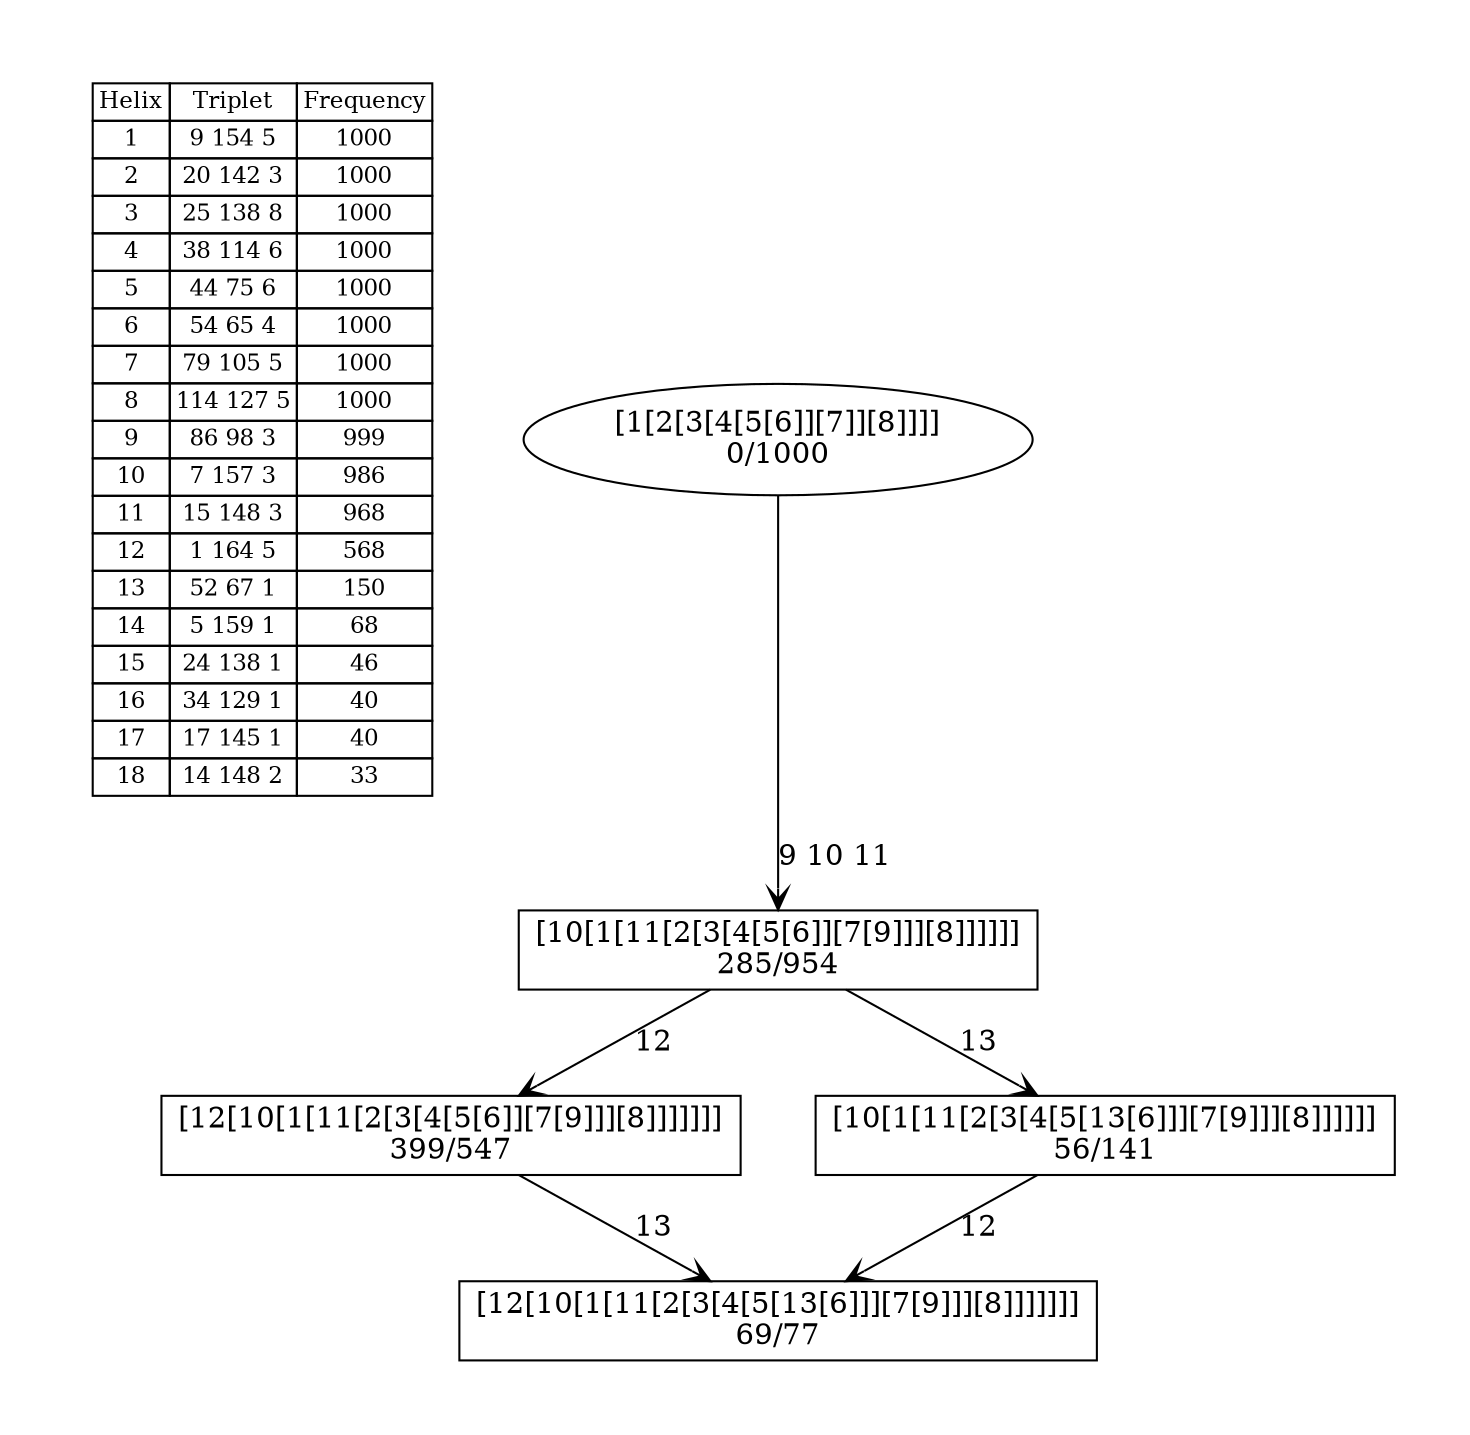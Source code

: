 digraph G {
	pad = 0.5;
	nodesep = 0.5;
"legend" [label = < <table border="0" cellborder="1" cellspacing="0"><tr><td>Helix</td><td>Triplet</td><td>Frequency</td></tr>
<tr><td>1</td><td>9 154 5</td><td>1000</td></tr>
<tr><td>2</td><td>20 142 3</td><td>1000</td></tr>
<tr><td>3</td><td>25 138 8</td><td>1000</td></tr>
<tr><td>4</td><td>38 114 6</td><td>1000</td></tr>
<tr><td>5</td><td>44 75 6</td><td>1000</td></tr>
<tr><td>6</td><td>54 65 4</td><td>1000</td></tr>
<tr><td>7</td><td>79 105 5</td><td>1000</td></tr>
<tr><td>8</td><td>114 127 5</td><td>1000</td></tr>
<tr><td>9</td><td>86 98 3</td><td>999</td></tr>
<tr><td>10</td><td>7 157 3</td><td>986</td></tr>
<tr><td>11</td><td>15 148 3</td><td>968</td></tr>
<tr><td>12</td><td>1 164 5</td><td>568</td></tr>
<tr><td>13</td><td>52 67 1</td><td>150</td></tr>
<tr><td>14</td><td>5 159 1</td><td>68</td></tr>
<tr><td>15</td><td>24 138 1</td><td>46</td></tr>
<tr><td>16</td><td>34 129 1</td><td>40</td></tr>
<tr><td>17</td><td>17 145 1</td><td>40</td></tr>
<tr><td>18</td><td>14 148 2</td><td>33</td></tr>
</table>>, shape = plaintext, fontsize=11];
"1 2 3 4 5 6 7 8 9 10 11 12 " [shape = box];
"1 2 3 4 5 6 7 8 9 10 11 " [shape = box];
"1 2 3 4 5 6 7 8 9 10 11 12 13 " [shape = box];
"1 2 3 4 5 6 7 8 9 10 11 13 " [shape = box];
"1 2 3 4 5 6 7 8 9 10 11 12 " [label = "[12[10[1[11[2[3[4[5[6]][7[9]]][8]]]]]]]\n399/547"];
"1 2 3 4 5 6 7 8 9 10 11 " [label = "[10[1[11[2[3[4[5[6]][7[9]]][8]]]]]]\n285/954"];
"1 2 3 4 5 6 7 8 9 10 11 12 13 " [label = "[12[10[1[11[2[3[4[5[13[6]]][7[9]]][8]]]]]]]\n69/77"];
"1 2 3 4 5 6 7 8 9 10 11 13 " [label = "[10[1[11[2[3[4[5[13[6]]][7[9]]][8]]]]]]\n56/141"];
"1 2 3 4 5 6 7 8 " [label = "[1[2[3[4[5[6]][7]][8]]]]\n0/1000"];
"1 2 3 4 5 6 7 8 9 10 11 12 " -> "1 2 3 4 5 6 7 8 9 10 11 12 13 " [label = "13 ", arrowhead = vee];
"1 2 3 4 5 6 7 8 9 10 11 " -> "1 2 3 4 5 6 7 8 9 10 11 12 " [label = "12 ", arrowhead = vee];
"1 2 3 4 5 6 7 8 9 10 11 " -> "1 2 3 4 5 6 7 8 9 10 11 13 " [label = "13 ", arrowhead = vee];
"1 2 3 4 5 6 7 8 9 10 11 13 " -> "1 2 3 4 5 6 7 8 9 10 11 12 13 " [label = "12 ", arrowhead = vee];
"1 2 3 4 5 6 7 8 " -> "1 2 3 4 5 6 7 8 9 10 11 " [label = "9 10 11 ", arrowhead = vee];
}